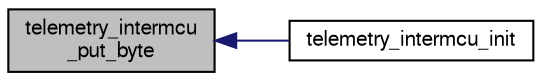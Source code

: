 digraph "telemetry_intermcu_put_byte"
{
  edge [fontname="FreeSans",fontsize="10",labelfontname="FreeSans",labelfontsize="10"];
  node [fontname="FreeSans",fontsize="10",shape=record];
  rankdir="LR";
  Node1 [label="telemetry_intermcu\l_put_byte",height=0.2,width=0.4,color="black", fillcolor="grey75", style="filled", fontcolor="black"];
  Node1 -> Node2 [dir="back",color="midnightblue",fontsize="10",style="solid",fontname="FreeSans"];
  Node2 [label="telemetry_intermcu_init",height=0.2,width=0.4,color="black", fillcolor="white", style="filled",URL="$telemetry__intermcu__ap_8c.html#ad6f1c8a8daa04e62e1b26cbd0d564e1e"];
}

